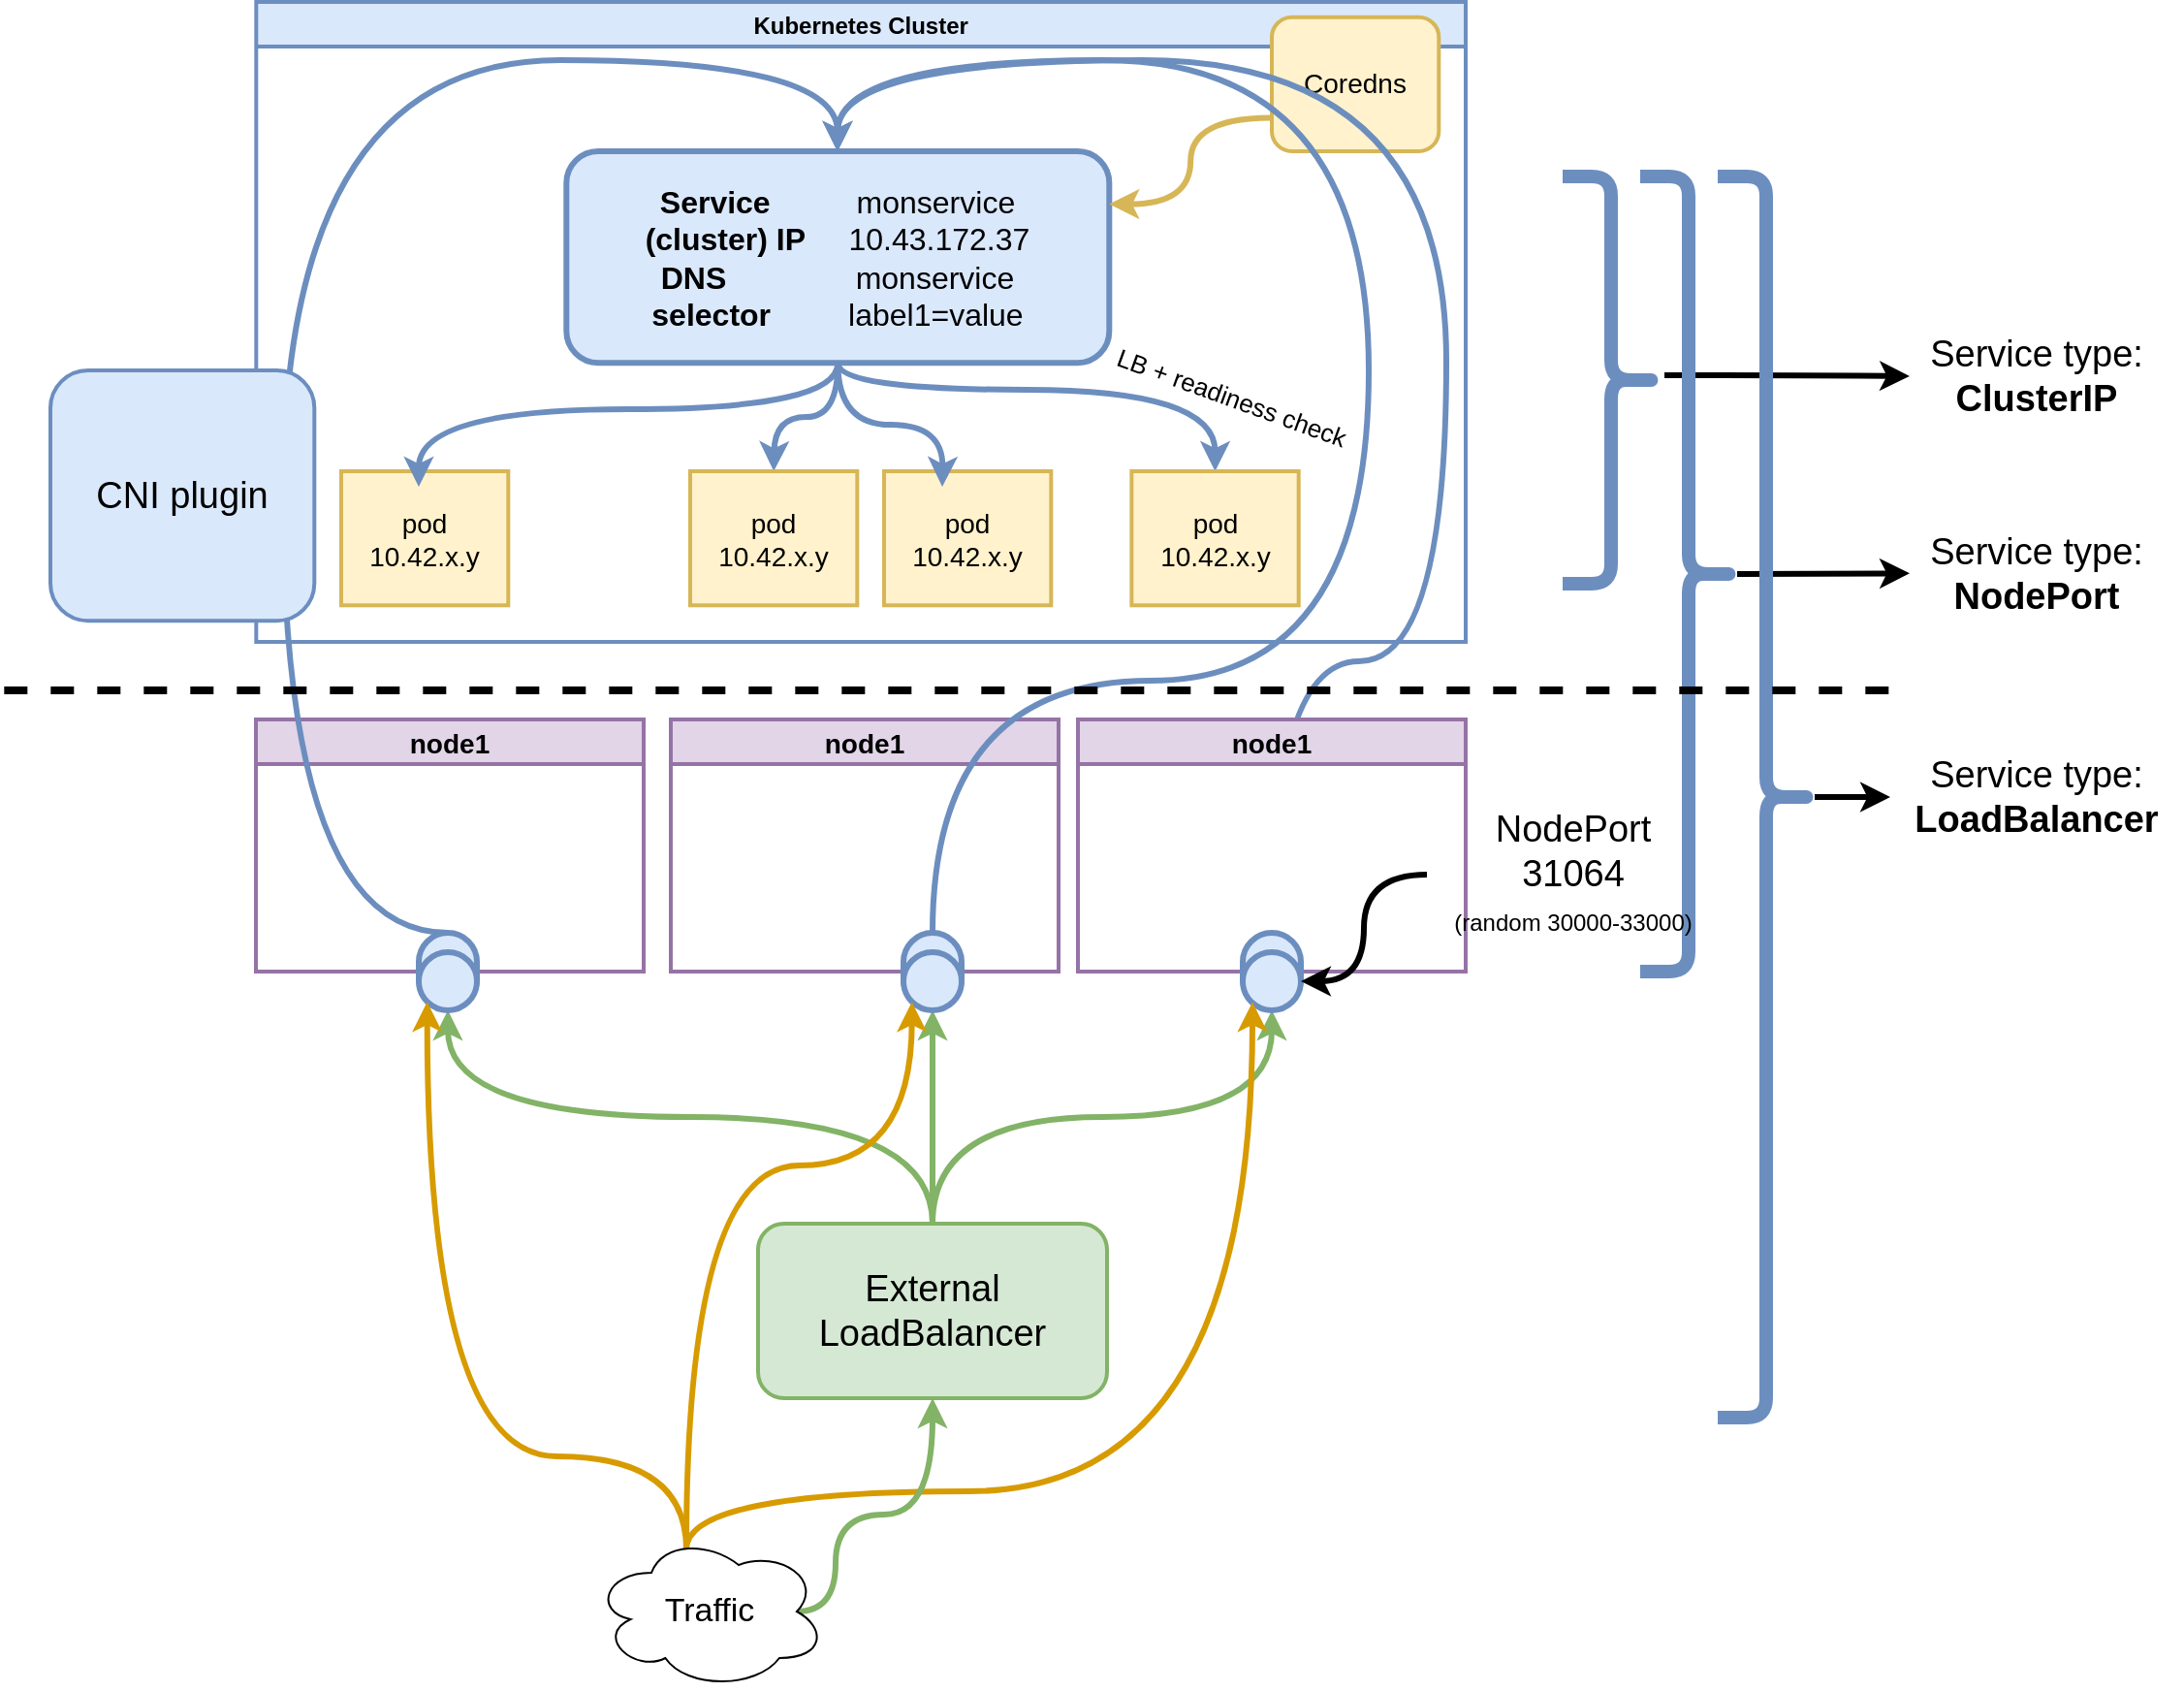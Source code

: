 <mxfile version="20.8.5" type="device"><diagram name="Page-1" id="c7558073-3199-34d8-9f00-42111426c3f3"><mxGraphModel dx="1622" dy="1235" grid="1" gridSize="10" guides="1" tooltips="1" connect="1" arrows="1" fold="1" page="1" pageScale="1" pageWidth="826" pageHeight="1169" background="none" math="0" shadow="0"><root><mxCell id="0"/><mxCell id="1" parent="0"/><mxCell id="LXiALC1T53WTGqMah1LK-255" value="" style="group" parent="1" vertex="1" connectable="0"><mxGeometry x="246" y="650" width="200" height="130" as="geometry"/></mxCell><mxCell id="LXiALC1T53WTGqMah1LK-256" value="node1" style="swimlane;rounded=0;fontSize=14;strokeColor=#9673a6;strokeWidth=2;swimlaneFillColor=default;fillColor=#e1d5e7;startSize=23;" parent="LXiALC1T53WTGqMah1LK-255" vertex="1"><mxGeometry width="200.0" height="130" as="geometry"/></mxCell><mxCell id="LXiALC1T53WTGqMah1LK-206" value="" style="group" parent="1" vertex="1" connectable="0"><mxGeometry x="230" y="280" width="640" height="330" as="geometry"/></mxCell><mxCell id="LXiALC1T53WTGqMah1LK-120" style="edgeStyle=orthogonalEdgeStyle;rounded=1;orthogonalLoop=1;jettySize=auto;html=1;exitX=0.5;exitY=1;exitDx=0;exitDy=0;fontSize=14;strokeWidth=3;fillColor=#dae8fc;strokeColor=#6c8ebf;" parent="LXiALC1T53WTGqMah1LK-206" edge="1"><mxGeometry relative="1" as="geometry"><mxPoint x="446.059" y="221.803" as="targetPoint"/><mxPoint x="391.918" y="100.082" as="sourcePoint"/></mxGeometry></mxCell><mxCell id="LXiALC1T53WTGqMah1LK-132" value="Kubernetes Cluster" style="swimlane;rounded=0;strokeColor=#6c8ebf;strokeWidth=2;fillColor=#dae8fc;gradientColor=none;swimlaneFillColor=default;" parent="LXiALC1T53WTGqMah1LK-206" vertex="1"><mxGeometry x="16.162" width="623.838" height="330" as="geometry"><mxRectangle x="10" width="110" height="23" as="alternateBounds"/></mxGeometry></mxCell><mxCell id="Za1yBqMeKH0TWh-k7l__-40" style="edgeStyle=orthogonalEdgeStyle;curved=1;rounded=0;orthogonalLoop=1;jettySize=auto;html=1;exitX=0.5;exitY=1;exitDx=0;exitDy=0;entryX=0.5;entryY=0;entryDx=0;entryDy=0;strokeWidth=3;fontSize=16;fillColor=#dae8fc;strokeColor=#6c8ebf;" edge="1" parent="LXiALC1T53WTGqMah1LK-132" source="LXiALC1T53WTGqMah1LK-135"><mxGeometry relative="1" as="geometry"><mxPoint x="266.919" y="242.0" as="targetPoint"/></mxGeometry></mxCell><mxCell id="Za1yBqMeKH0TWh-k7l__-42" style="edgeStyle=orthogonalEdgeStyle;curved=1;rounded=0;orthogonalLoop=1;jettySize=auto;html=1;exitX=0.5;exitY=1;exitDx=0;exitDy=0;entryX=0.5;entryY=0;entryDx=0;entryDy=0;strokeWidth=3;fontSize=16;fillColor=#dae8fc;strokeColor=#6c8ebf;" edge="1" parent="LXiALC1T53WTGqMah1LK-132" source="LXiALC1T53WTGqMah1LK-135"><mxGeometry relative="1" as="geometry"><mxPoint x="494.599" y="242.0" as="targetPoint"/><Array as="points"><mxPoint x="300" y="200"/><mxPoint x="495" y="200"/></Array></mxGeometry></mxCell><mxCell id="LXiALC1T53WTGqMah1LK-135" value="&lt;div align=&quot;center&quot;&gt;&lt;font style=&quot;font-size: 16px;&quot;&gt;&lt;b&gt;Service&lt;/b&gt; &amp;nbsp; &amp;nbsp;&amp;nbsp;&amp;nbsp;&amp;nbsp;&amp;nbsp;&amp;nbsp; monservice&lt;br&gt;&lt;/font&gt;&lt;/div&gt;&lt;div align=&quot;center&quot;&gt;&lt;font style=&quot;font-size: 16px;&quot;&gt;&lt;b&gt;(cluster) IP&lt;/b&gt;&amp;nbsp;&amp;nbsp;&amp;nbsp;&amp;nbsp; 10.43.172.37&lt;/font&gt;&lt;/div&gt;&lt;div align=&quot;center&quot;&gt;&lt;font style=&quot;font-size: 16px;&quot;&gt;&lt;b&gt;DNS&lt;/b&gt;&amp;nbsp;&amp;nbsp;&amp;nbsp;&amp;nbsp;&amp;nbsp;&amp;nbsp;&amp;nbsp;&amp;nbsp;&amp;nbsp;&amp;nbsp;&amp;nbsp;&amp;nbsp;&amp;nbsp;&amp;nbsp; monservice&lt;/font&gt;&lt;/div&gt;&lt;div align=&quot;center&quot;&gt;&lt;font style=&quot;font-size: 16px;&quot;&gt;&lt;b&gt;selector&amp;nbsp;&amp;nbsp;&amp;nbsp;&amp;nbsp;&amp;nbsp;&amp;nbsp;&amp;nbsp;&amp;nbsp; &lt;/b&gt;label1=value&lt;b&gt;&lt;br&gt;&lt;/b&gt;&lt;/font&gt;&lt;/div&gt;" style="rounded=1;whiteSpace=wrap;html=1;strokeColor=#6c8ebf;strokeWidth=3;fillColor=#dae8fc;align=center;labelPadding=10;noLabel=0;" parent="LXiALC1T53WTGqMah1LK-132" vertex="1"><mxGeometry x="160" y="77" width="280" height="109.1" as="geometry"/></mxCell><mxCell id="Za1yBqMeKH0TWh-k7l__-59" style="edgeStyle=orthogonalEdgeStyle;curved=1;rounded=0;orthogonalLoop=1;jettySize=auto;html=1;exitX=0;exitY=0.75;exitDx=0;exitDy=0;entryX=1;entryY=0.25;entryDx=0;entryDy=0;strokeWidth=3;fontSize=13;fillColor=#fff2cc;strokeColor=#d6b656;" edge="1" parent="LXiALC1T53WTGqMah1LK-132" source="Za1yBqMeKH0TWh-k7l__-15" target="LXiALC1T53WTGqMah1LK-135"><mxGeometry relative="1" as="geometry"/></mxCell><mxCell id="Za1yBqMeKH0TWh-k7l__-15" value="Coredns" style="rounded=1;whiteSpace=wrap;html=1;fontSize=14;strokeColor=#d6b656;strokeWidth=2;fillColor=#fff2cc;" vertex="1" parent="LXiALC1T53WTGqMah1LK-132"><mxGeometry x="523.839" y="7.85" width="86.16" height="69.146" as="geometry"/></mxCell><mxCell id="Za1yBqMeKH0TWh-k7l__-46" value="&lt;div align=&quot;center&quot;&gt;pod&lt;/div&gt;&lt;div align=&quot;center&quot;&gt;10.42.x.y&lt;br&gt;&lt;/div&gt;" style="rounded=0;whiteSpace=wrap;html=1;fontSize=14;strokeColor=#d6b656;strokeWidth=2;fillColor=#fff2cc;align=center;" vertex="1" parent="LXiALC1T53WTGqMah1LK-132"><mxGeometry x="223.839" y="242.0" width="86.16" height="69.146" as="geometry"/></mxCell><mxCell id="Za1yBqMeKH0TWh-k7l__-55" value="&lt;div align=&quot;center&quot;&gt;pod&lt;/div&gt;&lt;div align=&quot;center&quot;&gt;10.42.x.y&lt;br&gt;&lt;/div&gt;" style="rounded=0;whiteSpace=wrap;html=1;fontSize=14;strokeColor=#d6b656;strokeWidth=2;fillColor=#fff2cc;align=center;" vertex="1" parent="LXiALC1T53WTGqMah1LK-132"><mxGeometry x="43.84" y="242.0" width="86.16" height="69.146" as="geometry"/></mxCell><mxCell id="Za1yBqMeKH0TWh-k7l__-56" value="&lt;div align=&quot;center&quot;&gt;pod&lt;/div&gt;&lt;div align=&quot;center&quot;&gt;10.42.x.y&lt;br&gt;&lt;/div&gt;" style="rounded=0;whiteSpace=wrap;html=1;fontSize=14;strokeColor=#d6b656;strokeWidth=2;fillColor=#fff2cc;align=center;" vertex="1" parent="LXiALC1T53WTGqMah1LK-132"><mxGeometry x="323.839" y="242.0" width="86.16" height="69.146" as="geometry"/></mxCell><mxCell id="Za1yBqMeKH0TWh-k7l__-57" value="&lt;div align=&quot;center&quot;&gt;pod&lt;/div&gt;&lt;div align=&quot;center&quot;&gt;10.42.x.y&lt;br&gt;&lt;/div&gt;" style="rounded=0;whiteSpace=wrap;html=1;fontSize=14;strokeColor=#d6b656;strokeWidth=2;fillColor=#fff2cc;align=center;" vertex="1" parent="LXiALC1T53WTGqMah1LK-132"><mxGeometry x="451.519" y="242.0" width="86.16" height="69.146" as="geometry"/></mxCell><mxCell id="Za1yBqMeKH0TWh-k7l__-58" value="&lt;font style=&quot;font-size: 13px;&quot;&gt;LB + readiness check&lt;br&gt;&lt;/font&gt;" style="text;html=1;strokeColor=none;fillColor=none;align=center;verticalAlign=middle;whiteSpace=wrap;rounded=0;fontSize=16;rotation=20;" vertex="1" parent="LXiALC1T53WTGqMah1LK-132"><mxGeometry x="435.969" y="186.098" width="136.16" height="33" as="geometry"/></mxCell><mxCell id="Za1yBqMeKH0TWh-k7l__-38" style="edgeStyle=orthogonalEdgeStyle;rounded=0;orthogonalLoop=1;jettySize=auto;html=1;exitX=0.5;exitY=1;exitDx=0;exitDy=0;exitPerimeter=0;entryX=0.5;entryY=0;entryDx=0;entryDy=0;strokeWidth=3;fontSize=16;fillColor=#dae8fc;strokeColor=#6c8ebf;curved=1;" edge="1" parent="1" source="Za1yBqMeKH0TWh-k7l__-18" target="LXiALC1T53WTGqMah1LK-135"><mxGeometry relative="1" as="geometry"><Array as="points"><mxPoint x="770" y="620"/><mxPoint x="860" y="620"/><mxPoint x="860" y="310"/><mxPoint x="546" y="310"/><mxPoint x="546" y="357"/></Array></mxGeometry></mxCell><mxCell id="Za1yBqMeKH0TWh-k7l__-33" style="edgeStyle=orthogonalEdgeStyle;rounded=0;orthogonalLoop=1;jettySize=auto;html=1;exitX=0.5;exitY=0;exitDx=0;exitDy=0;entryX=0.5;entryY=0;entryDx=0;entryDy=0;entryPerimeter=0;fontSize=19;fillColor=#d5e8d4;strokeColor=#82b366;strokeWidth=3;curved=1;" edge="1" parent="1" source="Za1yBqMeKH0TWh-k7l__-2" target="Za1yBqMeKH0TWh-k7l__-16"><mxGeometry relative="1" as="geometry"/></mxCell><mxCell id="Za1yBqMeKH0TWh-k7l__-34" style="edgeStyle=orthogonalEdgeStyle;rounded=0;orthogonalLoop=1;jettySize=auto;html=1;exitX=0.5;exitY=0;exitDx=0;exitDy=0;entryX=0.5;entryY=0;entryDx=0;entryDy=0;entryPerimeter=0;fontSize=19;fillColor=#d5e8d4;strokeColor=#82b366;strokeWidth=3;curved=1;" edge="1" parent="1" source="Za1yBqMeKH0TWh-k7l__-2" target="Za1yBqMeKH0TWh-k7l__-17"><mxGeometry relative="1" as="geometry"/></mxCell><mxCell id="Za1yBqMeKH0TWh-k7l__-35" style="edgeStyle=orthogonalEdgeStyle;rounded=0;orthogonalLoop=1;jettySize=auto;html=1;exitX=0.5;exitY=0;exitDx=0;exitDy=0;entryX=0.5;entryY=0;entryDx=0;entryDy=0;entryPerimeter=0;fontSize=19;fillColor=#d5e8d4;strokeColor=#82b366;strokeWidth=3;curved=1;" edge="1" parent="1" source="Za1yBqMeKH0TWh-k7l__-2" target="Za1yBqMeKH0TWh-k7l__-18"><mxGeometry relative="1" as="geometry"/></mxCell><mxCell id="Za1yBqMeKH0TWh-k7l__-8" value="" style="group" vertex="1" connectable="0" parent="1"><mxGeometry x="460" y="650" width="200" height="130" as="geometry"/></mxCell><mxCell id="Za1yBqMeKH0TWh-k7l__-9" value="node1" style="swimlane;rounded=0;fontSize=14;strokeColor=#9673a6;strokeWidth=2;swimlaneFillColor=default;fillColor=#e1d5e7;startSize=23;" vertex="1" parent="Za1yBqMeKH0TWh-k7l__-8"><mxGeometry width="200.0" height="130" as="geometry"/></mxCell><mxCell id="Za1yBqMeKH0TWh-k7l__-10" value="" style="group" vertex="1" connectable="0" parent="1"><mxGeometry x="670" y="650" width="200" height="130" as="geometry"/></mxCell><mxCell id="Za1yBqMeKH0TWh-k7l__-11" value="node1" style="swimlane;rounded=0;fontSize=14;strokeColor=#9673a6;strokeWidth=2;swimlaneFillColor=default;fillColor=#e1d5e7;startSize=23;" vertex="1" parent="Za1yBqMeKH0TWh-k7l__-10"><mxGeometry width="200" height="130" as="geometry"/></mxCell><mxCell id="Za1yBqMeKH0TWh-k7l__-16" value="" style="shape=cylinder3;whiteSpace=wrap;html=1;boundedLbl=1;backgroundOutline=1;size=15;rounded=1;rotation=-180;strokeWidth=3;fillColor=#dae8fc;strokeColor=#6c8ebf;" vertex="1" parent="1"><mxGeometry x="330" y="760" width="30" height="40" as="geometry"/></mxCell><mxCell id="Za1yBqMeKH0TWh-k7l__-37" style="edgeStyle=orthogonalEdgeStyle;rounded=0;orthogonalLoop=1;jettySize=auto;html=1;exitX=0.5;exitY=1;exitDx=0;exitDy=0;exitPerimeter=0;strokeWidth=3;fontSize=16;fillColor=#dae8fc;strokeColor=#6c8ebf;entryX=0.5;entryY=0;entryDx=0;entryDy=0;curved=1;" edge="1" parent="1" source="Za1yBqMeKH0TWh-k7l__-17" target="LXiALC1T53WTGqMah1LK-135"><mxGeometry relative="1" as="geometry"><mxPoint x="560" y="410" as="targetPoint"/><Array as="points"><mxPoint x="595" y="630"/><mxPoint x="820" y="630"/><mxPoint x="820" y="310"/><mxPoint x="546" y="310"/><mxPoint x="546" y="357"/></Array></mxGeometry></mxCell><mxCell id="Za1yBqMeKH0TWh-k7l__-17" value="" style="shape=cylinder3;whiteSpace=wrap;html=1;boundedLbl=1;backgroundOutline=1;size=15;rounded=1;rotation=-180;strokeWidth=3;fillColor=#dae8fc;strokeColor=#6c8ebf;" vertex="1" parent="1"><mxGeometry x="580" y="760" width="30" height="40" as="geometry"/></mxCell><mxCell id="Za1yBqMeKH0TWh-k7l__-18" value="" style="shape=cylinder3;whiteSpace=wrap;html=1;boundedLbl=1;backgroundOutline=1;size=15;rounded=1;rotation=-180;strokeWidth=3;fillColor=#dae8fc;strokeColor=#6c8ebf;" vertex="1" parent="1"><mxGeometry x="755" y="760" width="30" height="40" as="geometry"/></mxCell><mxCell id="Za1yBqMeKH0TWh-k7l__-29" style="edgeStyle=orthogonalEdgeStyle;rounded=0;orthogonalLoop=1;jettySize=auto;html=1;exitX=0.4;exitY=0.1;exitDx=0;exitDy=0;exitPerimeter=0;entryX=0.855;entryY=0;entryDx=0;entryDy=4.35;entryPerimeter=0;fontSize=19;fillColor=#ffe6cc;strokeColor=#d79b00;strokeWidth=3;curved=1;" edge="1" parent="1" source="Za1yBqMeKH0TWh-k7l__-21" target="Za1yBqMeKH0TWh-k7l__-16"><mxGeometry relative="1" as="geometry"><Array as="points"><mxPoint x="468" y="1030"/><mxPoint x="334" y="1030"/></Array></mxGeometry></mxCell><mxCell id="Za1yBqMeKH0TWh-k7l__-30" style="edgeStyle=orthogonalEdgeStyle;rounded=0;orthogonalLoop=1;jettySize=auto;html=1;exitX=0.4;exitY=0.1;exitDx=0;exitDy=0;exitPerimeter=0;entryX=0.855;entryY=0;entryDx=0;entryDy=4.35;entryPerimeter=0;fontSize=19;fillColor=#ffe6cc;strokeColor=#d79b00;strokeWidth=3;curved=1;" edge="1" parent="1" source="Za1yBqMeKH0TWh-k7l__-21" target="Za1yBqMeKH0TWh-k7l__-17"><mxGeometry relative="1" as="geometry"><Array as="points"><mxPoint x="468" y="880"/><mxPoint x="584" y="880"/></Array></mxGeometry></mxCell><mxCell id="Za1yBqMeKH0TWh-k7l__-31" style="edgeStyle=orthogonalEdgeStyle;rounded=0;orthogonalLoop=1;jettySize=auto;html=1;exitX=0.4;exitY=0.1;exitDx=0;exitDy=0;exitPerimeter=0;entryX=0.855;entryY=0;entryDx=0;entryDy=4.35;entryPerimeter=0;fontSize=19;fillColor=#ffe6cc;strokeColor=#d79b00;strokeWidth=3;curved=1;" edge="1" parent="1" source="Za1yBqMeKH0TWh-k7l__-21" target="Za1yBqMeKH0TWh-k7l__-18"><mxGeometry relative="1" as="geometry"><Array as="points"><mxPoint x="468" y="1048"/><mxPoint x="760" y="1048"/><mxPoint x="760" y="796"/></Array></mxGeometry></mxCell><mxCell id="Za1yBqMeKH0TWh-k7l__-32" style="edgeStyle=orthogonalEdgeStyle;rounded=0;orthogonalLoop=1;jettySize=auto;html=1;exitX=0.875;exitY=0.5;exitDx=0;exitDy=0;exitPerimeter=0;entryX=0.5;entryY=1;entryDx=0;entryDy=0;fontSize=19;strokeWidth=3;fillColor=#d5e8d4;strokeColor=#82b366;curved=1;" edge="1" parent="1" source="Za1yBqMeKH0TWh-k7l__-21" target="Za1yBqMeKH0TWh-k7l__-2"><mxGeometry relative="1" as="geometry"><Array as="points"><mxPoint x="545" y="1060"/><mxPoint x="595" y="1060"/></Array></mxGeometry></mxCell><mxCell id="Za1yBqMeKH0TWh-k7l__-21" value="&lt;font style=&quot;font-size: 17px;&quot;&gt;Traffic&lt;br&gt;&lt;/font&gt;" style="ellipse;shape=cloud;whiteSpace=wrap;html=1;rounded=1;" vertex="1" parent="1"><mxGeometry x="420" y="1070" width="120" height="80" as="geometry"/></mxCell><mxCell id="Za1yBqMeKH0TWh-k7l__-2" value="&lt;font style=&quot;font-size: 19px;&quot;&gt;External&lt;br&gt;LoadBalancer&lt;/font&gt;" style="rounded=1;whiteSpace=wrap;html=1;strokeColor=#82b366;strokeWidth=2;fillColor=#d5e8d4;" vertex="1" parent="1"><mxGeometry x="505" y="910" width="180" height="90" as="geometry"/></mxCell><mxCell id="Za1yBqMeKH0TWh-k7l__-39" style="edgeStyle=orthogonalEdgeStyle;curved=1;rounded=0;orthogonalLoop=1;jettySize=auto;html=1;exitX=0.5;exitY=1;exitDx=0;exitDy=0;strokeWidth=3;fontSize=16;fillColor=#dae8fc;strokeColor=#6c8ebf;" edge="1" parent="1" source="LXiALC1T53WTGqMah1LK-135"><mxGeometry relative="1" as="geometry"><mxPoint x="330" y="530" as="targetPoint"/><Array as="points"><mxPoint x="546" y="490"/><mxPoint x="330" y="490"/></Array></mxGeometry></mxCell><mxCell id="Za1yBqMeKH0TWh-k7l__-41" style="edgeStyle=orthogonalEdgeStyle;curved=1;rounded=0;orthogonalLoop=1;jettySize=auto;html=1;exitX=0.5;exitY=1;exitDx=0;exitDy=0;strokeWidth=3;fontSize=16;fillColor=#dae8fc;strokeColor=#6c8ebf;" edge="1" parent="1" source="LXiALC1T53WTGqMah1LK-135"><mxGeometry relative="1" as="geometry"><mxPoint x="600" y="530" as="targetPoint"/></mxGeometry></mxCell><mxCell id="Za1yBqMeKH0TWh-k7l__-36" style="edgeStyle=orthogonalEdgeStyle;rounded=0;orthogonalLoop=1;jettySize=auto;html=1;exitX=0.5;exitY=1;exitDx=0;exitDy=0;exitPerimeter=0;entryX=0.5;entryY=0;entryDx=0;entryDy=0;strokeWidth=3;fontSize=16;fillColor=#dae8fc;strokeColor=#6c8ebf;curved=1;" edge="1" parent="1" source="Za1yBqMeKH0TWh-k7l__-16" target="LXiALC1T53WTGqMah1LK-135"><mxGeometry relative="1" as="geometry"><Array as="points"><mxPoint x="260" y="760"/><mxPoint x="260" y="310"/><mxPoint x="546" y="310"/><mxPoint x="546" y="357"/></Array></mxGeometry></mxCell><mxCell id="Za1yBqMeKH0TWh-k7l__-63" value="" style="shape=curlyBracket;whiteSpace=wrap;html=1;rounded=1;flipH=1;labelPosition=right;verticalLabelPosition=middle;align=left;verticalAlign=middle;fontSize=13;strokeWidth=7;fillColor=#dae8fc;strokeColor=#6c8ebf;" vertex="1" parent="1"><mxGeometry x="920" y="370" width="50" height="210" as="geometry"/></mxCell><mxCell id="Za1yBqMeKH0TWh-k7l__-71" value="" style="edgeStyle=orthogonalEdgeStyle;curved=1;rounded=0;orthogonalLoop=1;jettySize=auto;html=1;strokeWidth=3;fontSize=19;" edge="1" parent="1" source="Za1yBqMeKH0TWh-k7l__-64" target="Za1yBqMeKH0TWh-k7l__-70"><mxGeometry relative="1" as="geometry"/></mxCell><mxCell id="Za1yBqMeKH0TWh-k7l__-76" style="edgeStyle=orthogonalEdgeStyle;curved=1;rounded=0;orthogonalLoop=1;jettySize=auto;html=1;exitX=0.75;exitY=0.25;exitDx=0;exitDy=0;exitPerimeter=0;strokeWidth=3;fontSize=19;" edge="1" parent="1" source="Za1yBqMeKH0TWh-k7l__-64" target="Za1yBqMeKH0TWh-k7l__-74"><mxGeometry relative="1" as="geometry"/></mxCell><mxCell id="Za1yBqMeKH0TWh-k7l__-64" value="" style="shape=curlyBracket;whiteSpace=wrap;html=1;rounded=1;flipH=1;labelPosition=right;verticalLabelPosition=middle;align=left;verticalAlign=middle;fontSize=13;strokeWidth=7;fillColor=#dae8fc;strokeColor=#6c8ebf;" vertex="1" parent="1"><mxGeometry x="960" y="370" width="50" height="410" as="geometry"/></mxCell><mxCell id="Za1yBqMeKH0TWh-k7l__-72" value="" style="edgeStyle=orthogonalEdgeStyle;curved=1;rounded=0;orthogonalLoop=1;jettySize=auto;html=1;strokeWidth=3;fontSize=19;" edge="1" parent="1" source="Za1yBqMeKH0TWh-k7l__-66" target="Za1yBqMeKH0TWh-k7l__-69"><mxGeometry relative="1" as="geometry"/></mxCell><mxCell id="Za1yBqMeKH0TWh-k7l__-66" value="" style="shape=curlyBracket;whiteSpace=wrap;html=1;rounded=1;flipH=1;labelPosition=right;verticalLabelPosition=middle;align=left;verticalAlign=middle;fontSize=13;strokeWidth=7;fillColor=#dae8fc;strokeColor=#6c8ebf;" vertex="1" parent="1"><mxGeometry x="1000" y="370" width="50" height="640" as="geometry"/></mxCell><mxCell id="Za1yBqMeKH0TWh-k7l__-69" value="&lt;font style=&quot;font-size: 19px;&quot;&gt;Service type:&lt;br&gt; &lt;b&gt;LoadBalancer&lt;/b&gt;&lt;/font&gt;" style="text;html=1;align=center;verticalAlign=middle;resizable=0;points=[];autosize=1;strokeColor=none;fillColor=none;fontSize=13;" vertex="1" parent="1"><mxGeometry x="1089" y="660" width="150" height="60" as="geometry"/></mxCell><mxCell id="Za1yBqMeKH0TWh-k7l__-70" value="&lt;font style=&quot;font-size: 19px;&quot;&gt;Service type:&lt;br&gt;&lt;b&gt;NodePort&lt;br&gt;&lt;/b&gt;&lt;/font&gt;" style="text;html=1;align=center;verticalAlign=middle;resizable=0;points=[];autosize=1;strokeColor=none;fillColor=none;fontSize=13;" vertex="1" parent="1"><mxGeometry x="1099" y="544.58" width="130" height="60" as="geometry"/></mxCell><mxCell id="Za1yBqMeKH0TWh-k7l__-74" value="&lt;font style=&quot;font-size: 19px;&quot;&gt;Service type:&lt;b&gt;&lt;br&gt;ClusterIP&lt;br&gt;&lt;/b&gt;&lt;/font&gt;" style="text;html=1;align=center;verticalAlign=middle;resizable=0;points=[];autosize=1;strokeColor=none;fillColor=none;fontSize=13;" vertex="1" parent="1"><mxGeometry x="1099" y="443.0" width="130" height="60" as="geometry"/></mxCell><mxCell id="Za1yBqMeKH0TWh-k7l__-80" value="" style="edgeStyle=orthogonalEdgeStyle;curved=1;rounded=0;orthogonalLoop=1;jettySize=auto;html=1;strokeWidth=3;fontSize=19;entryX=0;entryY=0;entryDx=0;entryDy=15;entryPerimeter=0;" edge="1" parent="1" source="Za1yBqMeKH0TWh-k7l__-78" target="Za1yBqMeKH0TWh-k7l__-18"><mxGeometry relative="1" as="geometry"><mxPoint x="880" y="780.0" as="targetPoint"/></mxGeometry></mxCell><mxCell id="Za1yBqMeKH0TWh-k7l__-78" value="NodePort&lt;br&gt;31064&lt;br&gt;&lt;font style=&quot;font-size: 12px;&quot;&gt;(random 30000-33000)&lt;/font&gt;" style="text;html=1;align=center;verticalAlign=middle;resizable=0;points=[];autosize=1;strokeColor=none;fillColor=none;fontSize=19;" vertex="1" parent="1"><mxGeometry x="850" y="690" width="150" height="80" as="geometry"/></mxCell><mxCell id="Za1yBqMeKH0TWh-k7l__-61" value="&lt;font style=&quot;font-size: 19px;&quot;&gt;CNI plugin&lt;/font&gt;" style="rounded=1;whiteSpace=wrap;html=1;fontSize=14;strokeColor=#6c8ebf;strokeWidth=2;fillColor=#dae8fc;" vertex="1" parent="1"><mxGeometry x="140" y="470" width="136.16" height="129.15" as="geometry"/></mxCell><mxCell id="Za1yBqMeKH0TWh-k7l__-82" value="" style="line;strokeWidth=4;html=1;perimeter=backbonePerimeter;points=[];outlineConnect=0;rounded=1;fontSize=19;dashed=1;" vertex="1" parent="1"><mxGeometry x="116.16" y="630" width="973.84" height="10" as="geometry"/></mxCell></root></mxGraphModel></diagram></mxfile>